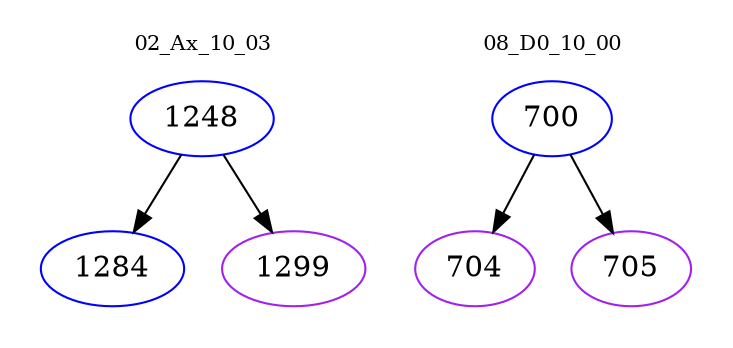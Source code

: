 digraph{
subgraph cluster_0 {
color = white
label = "02_Ax_10_03";
fontsize=10;
T0_1248 [label="1248", color="blue"]
T0_1248 -> T0_1284 [color="black"]
T0_1284 [label="1284", color="blue"]
T0_1248 -> T0_1299 [color="black"]
T0_1299 [label="1299", color="purple"]
}
subgraph cluster_1 {
color = white
label = "08_D0_10_00";
fontsize=10;
T1_700 [label="700", color="blue"]
T1_700 -> T1_704 [color="black"]
T1_704 [label="704", color="purple"]
T1_700 -> T1_705 [color="black"]
T1_705 [label="705", color="purple"]
}
}

